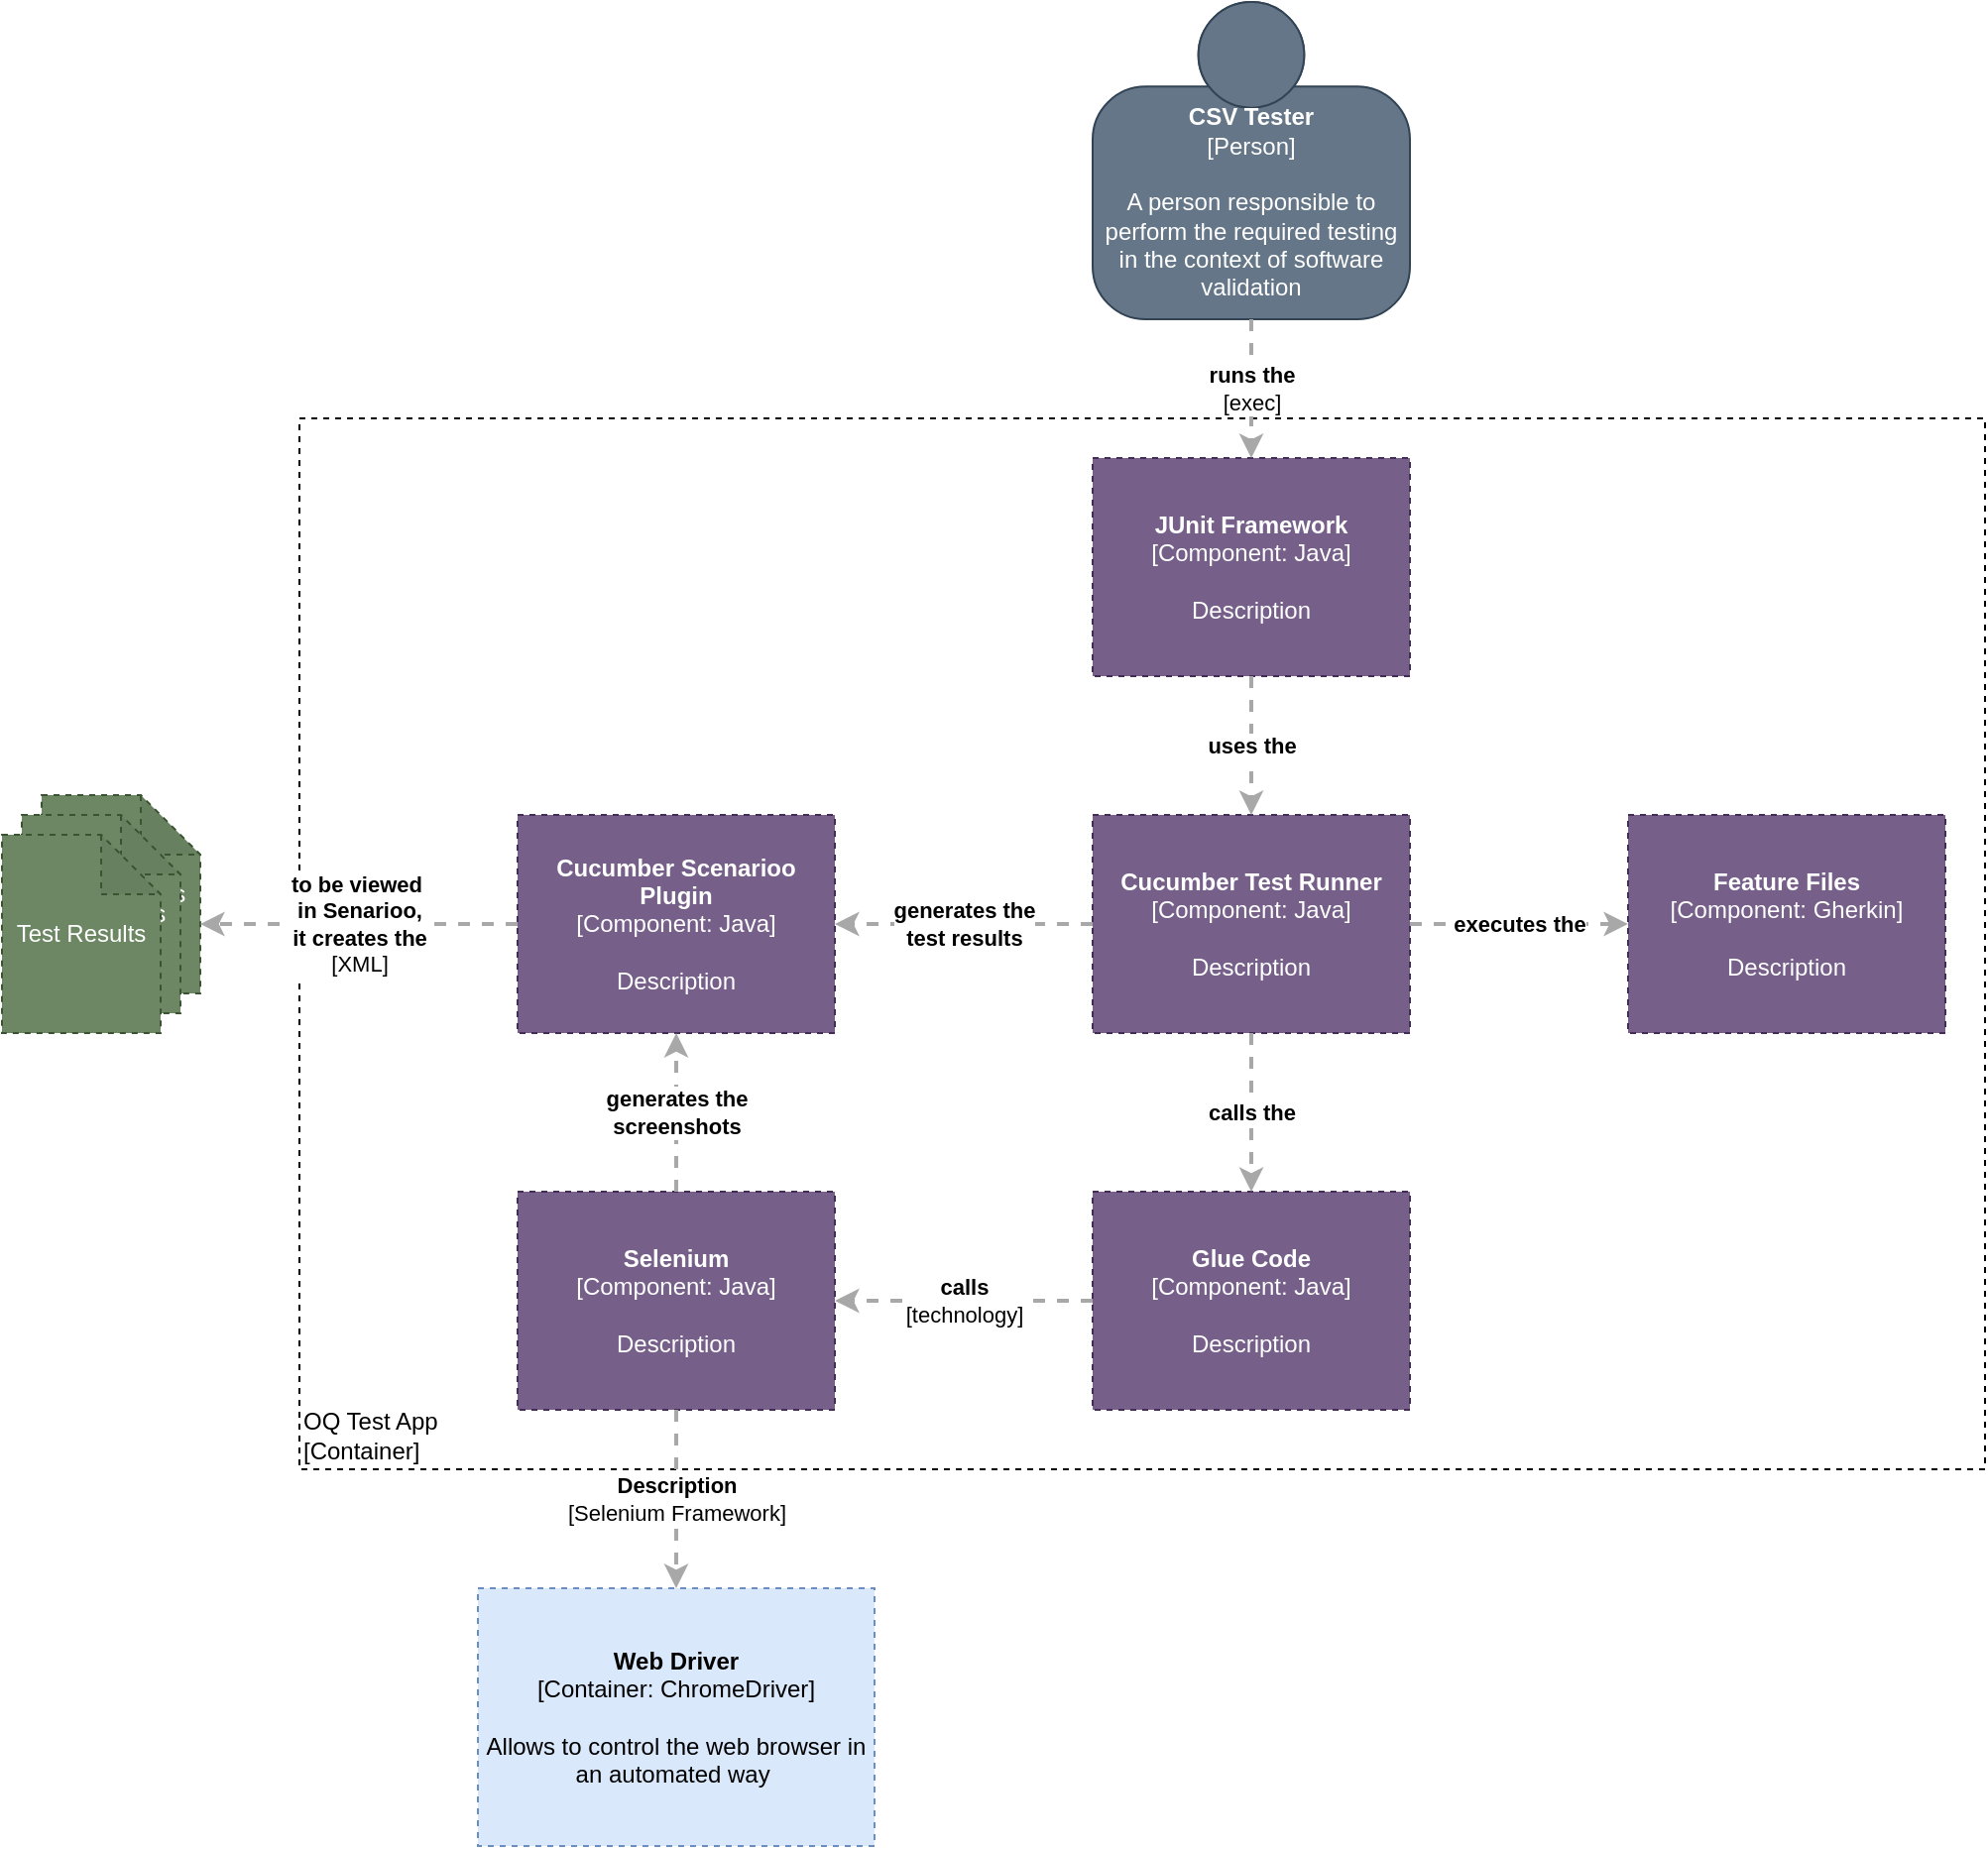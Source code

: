 <mxfile version="13.3.1" type="device"><diagram id="GVFJJFesPlsJ-vEMAkAU" name="Page-1"><mxGraphModel dx="1420" dy="851" grid="1" gridSize="10" guides="1" tooltips="1" connect="1" arrows="1" fold="1" page="1" pageScale="1" pageWidth="827" pageHeight="1169" math="0" shadow="0"><root><mxCell id="0"/><mxCell id="1" parent="0"/><mxCell id="2fL9DenoCAiPzTeHyv3A-1" value="&lt;div style=&quot;text-align: left&quot;&gt;OQ Test App&lt;/div&gt;&lt;div style=&quot;text-align: left&quot;&gt;[Container]&lt;/div&gt;" style="rounded=0;whiteSpace=wrap;html=1;labelBackgroundColor=none;fillColor=none;fontColor=#000000;align=left;arcSize=5;strokeColor=#000000;verticalAlign=bottom;points=[[0.25,0,0],[0.5,0,0],[0.75,0,0],[1,0.25,0],[1,0.5,0],[1,0.75,0],[0.75,1,0],[0.5,1,0],[0.25,1,0],[0,0.75,0],[0,0.5,0],[0,0.25,0]];dashed=1;" vertex="1" parent="1"><mxGeometry x="200" y="260" width="850" height="530" as="geometry"/></mxCell><mxCell id="2fL9DenoCAiPzTeHyv3A-2" value="&lt;span&gt;&lt;b&gt;JUnit Framework&lt;/b&gt;&lt;/span&gt;&lt;br&gt;&lt;div&gt;[Component:&amp;nbsp;&lt;span&gt;Java&lt;/span&gt;&lt;span&gt;]&lt;/span&gt;&lt;/div&gt;&lt;br&gt;&lt;div&gt;Description&lt;/div&gt;" style="rounded=0;whiteSpace=wrap;html=1;labelBackgroundColor=none;fillColor=#76608a;align=center;arcSize=10;strokeColor=#432D57;points=[[0.25,0,0],[0.5,0,0],[0.75,0,0],[1,0.25,0],[1,0.5,0],[1,0.75,0],[0.75,1,0],[0.5,1,0],[0.25,1,0],[0,0.75,0],[0,0.5,0],[0,0.25,0]];dashed=1;fontColor=#ffffff;" vertex="1" parent="1"><mxGeometry x="600" y="280" width="160" height="110.0" as="geometry"/></mxCell><mxCell id="2fL9DenoCAiPzTeHyv3A-3" value="&lt;span&gt;&lt;b&gt;Cucumber Test Runner&lt;/b&gt;&lt;/span&gt;&lt;br&gt;&lt;div&gt;[Component: Java&lt;span&gt;]&lt;/span&gt;&lt;/div&gt;&lt;br&gt;&lt;div&gt;Description&lt;/div&gt;" style="rounded=0;whiteSpace=wrap;html=1;labelBackgroundColor=none;fillColor=#76608a;align=center;arcSize=10;strokeColor=#432D57;points=[[0.25,0,0],[0.5,0,0],[0.75,0,0],[1,0.25,0],[1,0.5,0],[1,0.75,0],[0.75,1,0],[0.5,1,0],[0.25,1,0],[0,0.75,0],[0,0.5,0],[0,0.25,0]];dashed=1;fontColor=#ffffff;" vertex="1" parent="1"><mxGeometry x="600" y="460" width="160" height="110.0" as="geometry"/></mxCell><mxCell id="2fL9DenoCAiPzTeHyv3A-4" value="&lt;b&gt;Glue Code&lt;/b&gt;&lt;br&gt;&lt;div&gt;[Component:&amp;nbsp;&lt;span&gt;Java&lt;/span&gt;&lt;span&gt;]&lt;/span&gt;&lt;/div&gt;&lt;br&gt;&lt;div&gt;Description&lt;/div&gt;" style="rounded=0;whiteSpace=wrap;html=1;labelBackgroundColor=none;fillColor=#76608a;align=center;arcSize=10;strokeColor=#432D57;points=[[0.25,0,0],[0.5,0,0],[0.75,0,0],[1,0.25,0],[1,0.5,0],[1,0.75,0],[0.75,1,0],[0.5,1,0],[0.25,1,0],[0,0.75,0],[0,0.5,0],[0,0.25,0]];dashed=1;fontColor=#ffffff;" vertex="1" parent="1"><mxGeometry x="600" y="650" width="160" height="110.0" as="geometry"/></mxCell><mxCell id="2fL9DenoCAiPzTeHyv3A-5" value="&lt;b&gt;Selenium&lt;/b&gt;&lt;br&gt;&lt;div&gt;[Component:&amp;nbsp;&lt;span&gt;Java&lt;/span&gt;&lt;span&gt;]&lt;/span&gt;&lt;/div&gt;&lt;br&gt;&lt;div&gt;Description&lt;/div&gt;" style="rounded=0;whiteSpace=wrap;html=1;labelBackgroundColor=none;fillColor=#76608a;align=center;arcSize=10;strokeColor=#432D57;points=[[0.25,0,0],[0.5,0,0],[0.75,0,0],[1,0.25,0],[1,0.5,0],[1,0.75,0],[0.75,1,0],[0.5,1,0],[0.25,1,0],[0,0.75,0],[0,0.5,0],[0,0.25,0]];dashed=1;fontColor=#ffffff;" vertex="1" parent="1"><mxGeometry x="310" y="650" width="160" height="110.0" as="geometry"/></mxCell><mxCell id="2fL9DenoCAiPzTeHyv3A-6" value="&lt;span&gt;&lt;b&gt;Cucumber Scenarioo Plugin&lt;/b&gt;&lt;/span&gt;&lt;br&gt;&lt;div&gt;[Component: Java&lt;span&gt;]&lt;/span&gt;&lt;/div&gt;&lt;br&gt;&lt;div&gt;Description&lt;/div&gt;" style="rounded=0;whiteSpace=wrap;html=1;labelBackgroundColor=none;fillColor=#76608a;align=center;arcSize=10;strokeColor=#432D57;points=[[0.25,0,0],[0.5,0,0],[0.75,0,0],[1,0.25,0],[1,0.5,0],[1,0.75,0],[0.75,1,0],[0.5,1,0],[0.25,1,0],[0,0.75,0],[0,0.5,0],[0,0.25,0]];dashed=1;fontColor=#ffffff;" vertex="1" parent="1"><mxGeometry x="310" y="460" width="160" height="110.0" as="geometry"/></mxCell><mxCell id="2fL9DenoCAiPzTeHyv3A-7" value="&lt;span&gt;&lt;b&gt;Feature Files&lt;/b&gt;&lt;/span&gt;&lt;br&gt;&lt;div&gt;[Component: Gherkin&lt;span&gt;]&lt;/span&gt;&lt;/div&gt;&lt;br&gt;&lt;div&gt;Description&lt;/div&gt;" style="rounded=0;whiteSpace=wrap;html=1;labelBackgroundColor=none;fillColor=#76608a;align=center;arcSize=10;strokeColor=#432D57;points=[[0.25,0,0],[0.5,0,0],[0.75,0,0],[1,0.25,0],[1,0.5,0],[1,0.75,0],[0.75,1,0],[0.5,1,0],[0.25,1,0],[0,0.75,0],[0,0.5,0],[0,0.25,0]];dashed=1;fontColor=#ffffff;" vertex="1" parent="1"><mxGeometry x="870" y="460" width="160" height="110.0" as="geometry"/></mxCell><mxCell id="2fL9DenoCAiPzTeHyv3A-11" value="" style="group" vertex="1" connectable="0" parent="1"><mxGeometry x="50" y="450" width="100" height="120" as="geometry"/></mxCell><mxCell id="2fL9DenoCAiPzTeHyv3A-10" value="Test Results" style="shape=note;whiteSpace=wrap;html=1;backgroundOutline=1;darkOpacity=0.05;rounded=0;dashed=1;fillColor=#6d8764;strokeColor=#3A5431;fontColor=#ffffff;" vertex="1" parent="2fL9DenoCAiPzTeHyv3A-11"><mxGeometry x="20" width="80" height="100" as="geometry"/></mxCell><mxCell id="2fL9DenoCAiPzTeHyv3A-9" value="Test Results" style="shape=note;whiteSpace=wrap;html=1;backgroundOutline=1;darkOpacity=0.05;rounded=0;dashed=1;fillColor=#6d8764;strokeColor=#3A5431;fontColor=#ffffff;" vertex="1" parent="2fL9DenoCAiPzTeHyv3A-11"><mxGeometry x="10" y="10" width="80" height="100" as="geometry"/></mxCell><mxCell id="2fL9DenoCAiPzTeHyv3A-8" value="Test Results" style="shape=note;whiteSpace=wrap;html=1;backgroundOutline=1;darkOpacity=0.05;rounded=0;dashed=1;fillColor=#6d8764;strokeColor=#3A5431;fontColor=#ffffff;" vertex="1" parent="2fL9DenoCAiPzTeHyv3A-11"><mxGeometry y="20" width="80" height="100" as="geometry"/></mxCell><mxCell id="2fL9DenoCAiPzTeHyv3A-12" value="&lt;span&gt;&lt;b&gt;Web Driver&lt;/b&gt;&lt;/span&gt;&lt;br&gt;&lt;div&gt;[Container:&amp;nbsp;&lt;span&gt;ChromeDriver&lt;/span&gt;&lt;span&gt;]&lt;/span&gt;&lt;/div&gt;&lt;br&gt;&lt;div&gt;Allows to control the web browser in an automated way&amp;nbsp;&lt;/div&gt;" style="rounded=0;whiteSpace=wrap;html=1;labelBackgroundColor=none;fillColor=#dae8fc;align=center;arcSize=10;strokeColor=#6c8ebf;points=[[0.25,0,0],[0.5,0,0],[0.75,0,0],[1,0.25,0],[1,0.5,0],[1,0.75,0],[0.75,1,0],[0.5,1,0],[0.25,1,0],[0,0.75,0],[0,0.5,0],[0,0.25,0]];dashed=1;" vertex="1" parent="1"><mxGeometry x="290" y="850" width="200" height="130" as="geometry"/></mxCell><mxCell id="2fL9DenoCAiPzTeHyv3A-13" value="&lt;b&gt;CSV Tester&lt;/b&gt;&lt;div&gt;[Person]&lt;/div&gt;&lt;br&gt;&lt;div&gt;A person responsible to perform&amp;nbsp;&lt;span&gt;the required testing in the context&amp;nbsp;&lt;/span&gt;&lt;span&gt;of software validation&lt;/span&gt;&lt;/div&gt;" style="html=1;dashed=0;whitespace=wrap;fillColor=#647687;strokeColor=#314354;shape=mxgraph.c4.person;align=center;points=[[0.5,0,0],[1,0.5,0],[1,0.75,0],[0.75,1,0],[0.5,1,0],[0.25,1,0],[0,0.75,0],[0,0.5,0]];whiteSpace=wrap;fontColor=#ffffff;" vertex="1" parent="1"><mxGeometry x="600" y="50" width="160" height="160" as="geometry"/></mxCell><mxCell id="2fL9DenoCAiPzTeHyv3A-14" value="&lt;div style=&quot;text-align: left&quot;&gt;&lt;div style=&quot;text-align: center&quot;&gt;&lt;b&gt;runs the&lt;/b&gt;&lt;/div&gt;&lt;div style=&quot;text-align: center&quot;&gt;[exec]&lt;/div&gt;&lt;/div&gt;" style="edgeStyle=none;rounded=0;html=1;entryX=0.5;entryY=0;jettySize=auto;orthogonalLoop=1;strokeColor=#A8A8A8;strokeWidth=2;fontColor=#000000;jumpStyle=none;dashed=1;exitX=0.5;exitY=1;exitDx=0;exitDy=0;exitPerimeter=0;entryDx=0;entryDy=0;entryPerimeter=0;" edge="1" parent="1" source="2fL9DenoCAiPzTeHyv3A-13" target="2fL9DenoCAiPzTeHyv3A-2"><mxGeometry width="200" relative="1" as="geometry"><mxPoint x="660" y="290" as="sourcePoint"/><mxPoint x="390" y="250" as="targetPoint"/></mxGeometry></mxCell><mxCell id="2fL9DenoCAiPzTeHyv3A-15" value="&lt;div style=&quot;text-align: left&quot;&gt;&lt;div style=&quot;text-align: center&quot;&gt;&lt;b&gt;uses the&lt;/b&gt;&lt;/div&gt;&lt;/div&gt;" style="edgeStyle=none;rounded=0;html=1;entryX=0.5;entryY=0;jettySize=auto;orthogonalLoop=1;strokeColor=#A8A8A8;strokeWidth=2;fontColor=#000000;jumpStyle=none;dashed=1;exitX=0.5;exitY=1;exitDx=0;exitDy=0;exitPerimeter=0;entryDx=0;entryDy=0;entryPerimeter=0;" edge="1" parent="1" source="2fL9DenoCAiPzTeHyv3A-2" target="2fL9DenoCAiPzTeHyv3A-3"><mxGeometry width="200" relative="1" as="geometry"><mxPoint x="610" y="430" as="sourcePoint"/><mxPoint x="810" y="430" as="targetPoint"/></mxGeometry></mxCell><mxCell id="2fL9DenoCAiPzTeHyv3A-16" value="&lt;div style=&quot;text-align: left&quot;&gt;&lt;div style=&quot;text-align: center&quot;&gt;&lt;b&gt;executes the&lt;/b&gt;&lt;/div&gt;&lt;/div&gt;" style="edgeStyle=none;rounded=0;html=1;jettySize=auto;orthogonalLoop=1;strokeColor=#A8A8A8;strokeWidth=2;fontColor=#000000;jumpStyle=none;dashed=1;exitX=1;exitY=0.5;exitDx=0;exitDy=0;exitPerimeter=0;entryX=0;entryY=0.5;entryDx=0;entryDy=0;entryPerimeter=0;" edge="1" parent="1" source="2fL9DenoCAiPzTeHyv3A-3" target="2fL9DenoCAiPzTeHyv3A-7"><mxGeometry width="200" relative="1" as="geometry"><mxPoint x="610" y="430" as="sourcePoint"/><mxPoint x="810" y="430" as="targetPoint"/></mxGeometry></mxCell><mxCell id="2fL9DenoCAiPzTeHyv3A-17" value="&lt;div style=&quot;text-align: left&quot;&gt;&lt;div style=&quot;text-align: center&quot;&gt;&lt;b&gt;calls the&lt;/b&gt;&lt;/div&gt;&lt;/div&gt;" style="edgeStyle=none;rounded=0;html=1;entryX=0.5;entryY=0;jettySize=auto;orthogonalLoop=1;strokeColor=#A8A8A8;strokeWidth=2;fontColor=#000000;jumpStyle=none;dashed=1;exitX=0.5;exitY=1;exitDx=0;exitDy=0;exitPerimeter=0;entryDx=0;entryDy=0;entryPerimeter=0;" edge="1" parent="1" source="2fL9DenoCAiPzTeHyv3A-3" target="2fL9DenoCAiPzTeHyv3A-4"><mxGeometry width="200" relative="1" as="geometry"><mxPoint x="610" y="430" as="sourcePoint"/><mxPoint x="810" y="430" as="targetPoint"/><Array as="points"/></mxGeometry></mxCell><mxCell id="2fL9DenoCAiPzTeHyv3A-18" value="&lt;div style=&quot;text-align: left&quot;&gt;&lt;div style=&quot;text-align: center&quot;&gt;&lt;b&gt;calls&lt;/b&gt;&lt;/div&gt;&lt;div style=&quot;text-align: center&quot;&gt;[technology]&lt;/div&gt;&lt;/div&gt;" style="edgeStyle=none;rounded=0;html=1;entryX=1;entryY=0.5;jettySize=auto;orthogonalLoop=1;strokeColor=#A8A8A8;strokeWidth=2;fontColor=#000000;jumpStyle=none;dashed=1;exitX=0;exitY=0.5;exitDx=0;exitDy=0;exitPerimeter=0;entryDx=0;entryDy=0;entryPerimeter=0;" edge="1" parent="1" source="2fL9DenoCAiPzTeHyv3A-4" target="2fL9DenoCAiPzTeHyv3A-5"><mxGeometry width="200" relative="1" as="geometry"><mxPoint x="610" y="430" as="sourcePoint"/><mxPoint x="810" y="430" as="targetPoint"/></mxGeometry></mxCell><mxCell id="2fL9DenoCAiPzTeHyv3A-20" value="&lt;div style=&quot;text-align: left&quot;&gt;&lt;div style=&quot;text-align: center&quot;&gt;&lt;b&gt;generates the&lt;/b&gt;&lt;/div&gt;&lt;div style=&quot;text-align: center&quot;&gt;&lt;b&gt;screenshots&lt;/b&gt;&lt;/div&gt;&lt;/div&gt;" style="edgeStyle=none;rounded=0;html=1;entryX=0.5;entryY=1;jettySize=auto;orthogonalLoop=1;strokeColor=#A8A8A8;strokeWidth=2;fontColor=#000000;jumpStyle=none;dashed=1;exitX=0.5;exitY=0;exitDx=0;exitDy=0;exitPerimeter=0;entryDx=0;entryDy=0;entryPerimeter=0;" edge="1" parent="1" source="2fL9DenoCAiPzTeHyv3A-5" target="2fL9DenoCAiPzTeHyv3A-6"><mxGeometry width="200" relative="1" as="geometry"><mxPoint x="610" y="430" as="sourcePoint"/><mxPoint x="810" y="430" as="targetPoint"/></mxGeometry></mxCell><mxCell id="2fL9DenoCAiPzTeHyv3A-21" value="&lt;div style=&quot;text-align: left&quot;&gt;&lt;div style=&quot;text-align: center&quot;&gt;&lt;b&gt;generates the&lt;/b&gt;&lt;/div&gt;&lt;div style=&quot;text-align: center&quot;&gt;&lt;b&gt;test results&lt;/b&gt;&lt;/div&gt;&lt;/div&gt;" style="edgeStyle=none;rounded=0;html=1;entryX=1;entryY=0.5;jettySize=auto;orthogonalLoop=1;strokeColor=#A8A8A8;strokeWidth=2;fontColor=#000000;jumpStyle=none;dashed=1;exitX=0;exitY=0.5;exitDx=0;exitDy=0;exitPerimeter=0;entryDx=0;entryDy=0;entryPerimeter=0;" edge="1" parent="1" source="2fL9DenoCAiPzTeHyv3A-3" target="2fL9DenoCAiPzTeHyv3A-6"><mxGeometry width="200" relative="1" as="geometry"><mxPoint x="610" y="430" as="sourcePoint"/><mxPoint x="810" y="430" as="targetPoint"/></mxGeometry></mxCell><mxCell id="2fL9DenoCAiPzTeHyv3A-22" value="&lt;div style=&quot;text-align: left&quot;&gt;&lt;div style=&quot;text-align: center&quot;&gt;&lt;b&gt;to be viewed&amp;nbsp;&lt;/b&gt;&lt;/div&gt;&lt;div style=&quot;text-align: center&quot;&gt;&lt;b&gt;in Senarioo,&lt;/b&gt;&lt;/div&gt;&lt;div style=&quot;text-align: center&quot;&gt;&lt;b&gt;it creates the&lt;/b&gt;&lt;/div&gt;&lt;div style=&quot;text-align: center&quot;&gt;[XML]&lt;/div&gt;&lt;/div&gt;" style="edgeStyle=none;rounded=0;html=1;entryX=0;entryY=0;jettySize=auto;orthogonalLoop=1;strokeColor=#A8A8A8;strokeWidth=2;fontColor=#000000;jumpStyle=none;dashed=1;exitX=0;exitY=0.5;exitDx=0;exitDy=0;exitPerimeter=0;entryDx=80;entryDy=65;entryPerimeter=0;" edge="1" parent="1" source="2fL9DenoCAiPzTeHyv3A-6" target="2fL9DenoCAiPzTeHyv3A-10"><mxGeometry width="200" relative="1" as="geometry"><mxPoint x="610" y="430" as="sourcePoint"/><mxPoint x="810" y="430" as="targetPoint"/></mxGeometry></mxCell><mxCell id="2fL9DenoCAiPzTeHyv3A-23" value="&lt;div style=&quot;text-align: left&quot;&gt;&lt;div style=&quot;text-align: center&quot;&gt;&lt;b&gt;Description&lt;/b&gt;&lt;/div&gt;&lt;div style=&quot;text-align: center&quot;&gt;[Selenium Framework]&lt;/div&gt;&lt;/div&gt;" style="edgeStyle=none;rounded=0;html=1;entryX=0.5;entryY=0;jettySize=auto;orthogonalLoop=1;strokeColor=#A8A8A8;strokeWidth=2;fontColor=#000000;jumpStyle=none;dashed=1;exitX=0.5;exitY=1;exitDx=0;exitDy=0;exitPerimeter=0;entryDx=0;entryDy=0;entryPerimeter=0;" edge="1" parent="1" source="2fL9DenoCAiPzTeHyv3A-5" target="2fL9DenoCAiPzTeHyv3A-12"><mxGeometry width="200" relative="1" as="geometry"><mxPoint x="610" y="730" as="sourcePoint"/><mxPoint x="810" y="730" as="targetPoint"/></mxGeometry></mxCell></root></mxGraphModel></diagram></mxfile>